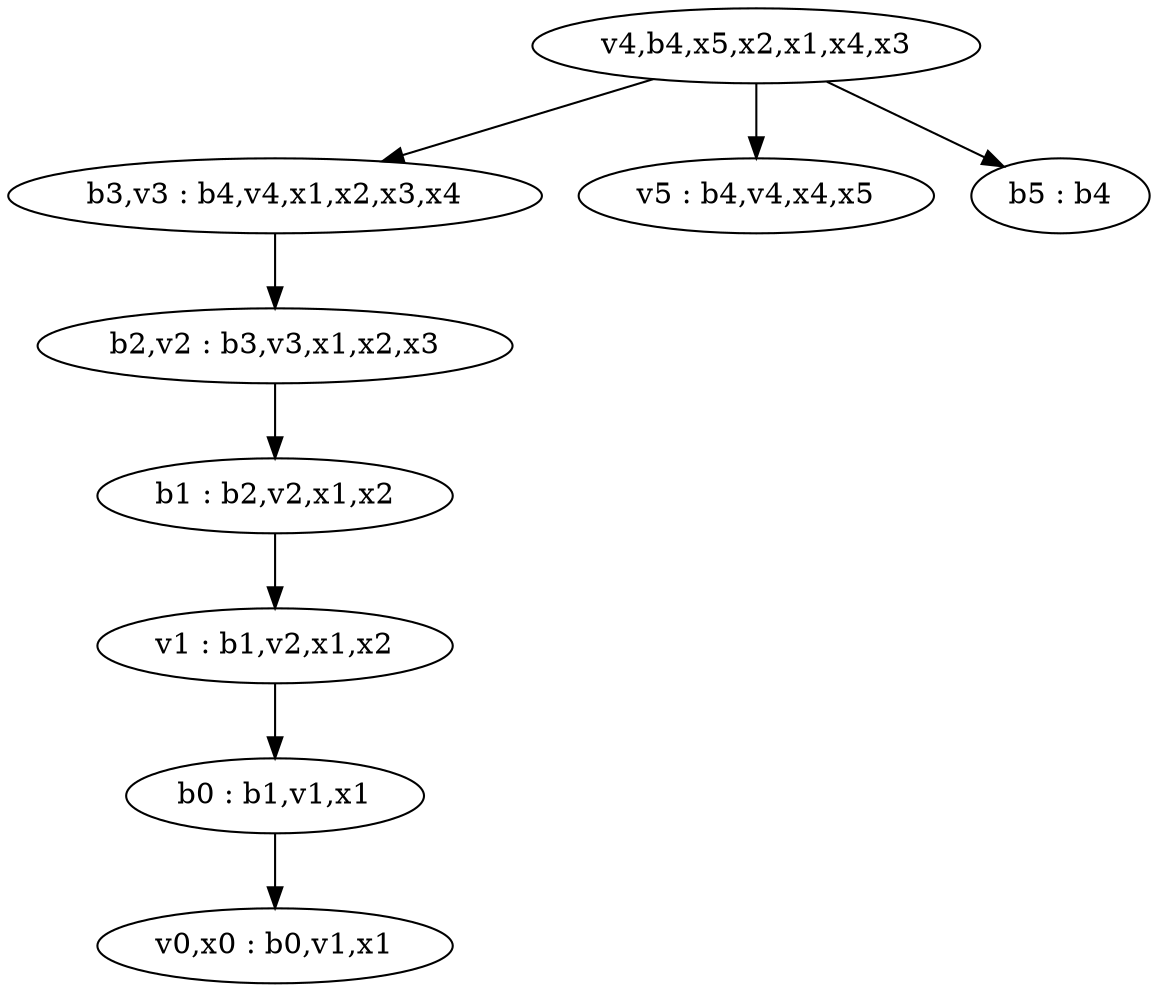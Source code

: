 digraph G{
17[label="v4,b4,x5,x2,x1,x4,x3"];
17->18
18[label="b3,v3 : b4,v4,x1,x2,x3,x4"];
18->19
19[label="b2,v2 : b3,v3,x1,x2,x3"];
19->20
20[label="b1 : b2,v2,x1,x2"];
20->21
21[label="v1 : b1,v2,x1,x2"];
21->22
22[label="b0 : b1,v1,x1"];
22->23
23[label="v0,x0 : b0,v1,x1"];
17->24
24[label="v5 : b4,v4,x4,x5"];
17->25
25[label="b5 : b4"];
}